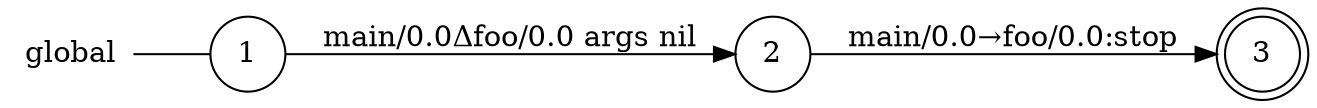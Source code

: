 digraph global {
	rankdir="LR";
	n_0 [label="global", shape="plaintext"];
	n_1 [id="1", shape=circle, label="1"];
	n_0 -> n_1 [arrowhead=none];
	n_2 [id="3", shape=doublecircle, label="3"];
	n_3 [id="2", shape=circle, label="2"];

	n_1 -> n_3 [id="[$e|0]", label="main/0.0Δfoo/0.0 args nil"];
	n_3 -> n_2 [id="[$e|1]", label="main/0.0→foo/0.0:stop"];
}
